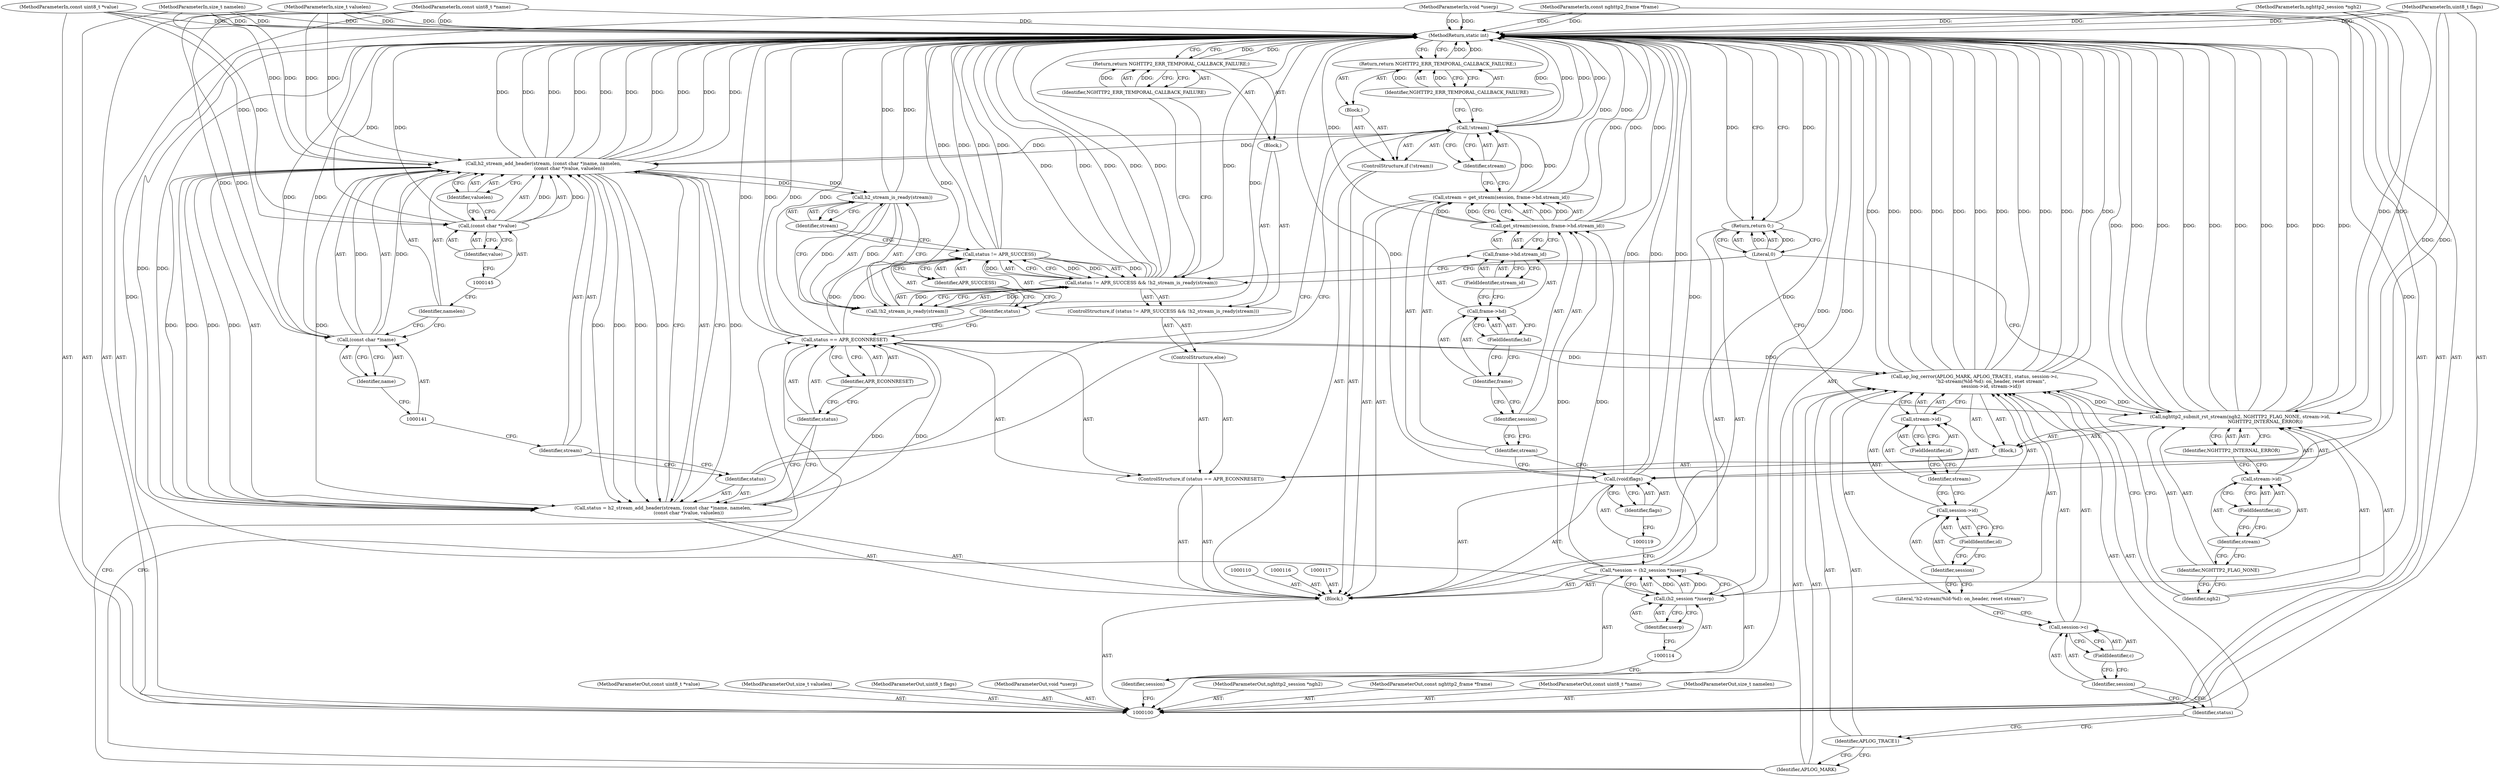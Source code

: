 digraph "0_httpd_29c63b786ae028d82405421585e91283c8fa0da3" {
"1000188" [label="(MethodReturn,static int)"];
"1000101" [label="(MethodParameterIn,nghttp2_session *ngh2)"];
"1000277" [label="(MethodParameterOut,nghttp2_session *ngh2)"];
"1000102" [label="(MethodParameterIn,const nghttp2_frame *frame)"];
"1000278" [label="(MethodParameterOut,const nghttp2_frame *frame)"];
"1000120" [label="(Identifier,flags)"];
"1000118" [label="(Call,(void)flags)"];
"1000123" [label="(Call,get_stream(session, frame->hd.stream_id))"];
"1000124" [label="(Identifier,session)"];
"1000125" [label="(Call,frame->hd.stream_id)"];
"1000126" [label="(Call,frame->hd)"];
"1000127" [label="(Identifier,frame)"];
"1000128" [label="(FieldIdentifier,hd)"];
"1000129" [label="(FieldIdentifier,stream_id)"];
"1000121" [label="(Call,stream = get_stream(session, frame->hd.stream_id))"];
"1000122" [label="(Identifier,stream)"];
"1000132" [label="(Identifier,stream)"];
"1000133" [label="(Block,)"];
"1000130" [label="(ControlStructure,if (!stream))"];
"1000131" [label="(Call,!stream)"];
"1000135" [label="(Identifier,NGHTTP2_ERR_TEMPORAL_CALLBACK_FAILURE)"];
"1000134" [label="(Return,return NGHTTP2_ERR_TEMPORAL_CALLBACK_FAILURE;)"];
"1000103" [label="(MethodParameterIn,const uint8_t *name)"];
"1000279" [label="(MethodParameterOut,const uint8_t *name)"];
"1000104" [label="(MethodParameterIn,size_t namelen)"];
"1000280" [label="(MethodParameterOut,size_t namelen)"];
"1000138" [label="(Call,h2_stream_add_header(stream, (const char *)name, namelen,\n                                   (const char *)value, valuelen))"];
"1000139" [label="(Identifier,stream)"];
"1000140" [label="(Call,(const char *)name)"];
"1000136" [label="(Call,status = h2_stream_add_header(stream, (const char *)name, namelen,\n                                   (const char *)value, valuelen))"];
"1000137" [label="(Identifier,status)"];
"1000142" [label="(Identifier,name)"];
"1000143" [label="(Identifier,namelen)"];
"1000144" [label="(Call,(const char *)value)"];
"1000146" [label="(Identifier,value)"];
"1000147" [label="(Identifier,valuelen)"];
"1000151" [label="(Identifier,APR_ECONNRESET)"];
"1000152" [label="(Block,)"];
"1000148" [label="(ControlStructure,if (status == APR_ECONNRESET))"];
"1000149" [label="(Call,status == APR_ECONNRESET)"];
"1000150" [label="(Identifier,status)"];
"1000154" [label="(Identifier,APLOG_MARK)"];
"1000155" [label="(Identifier,APLOG_TRACE1)"];
"1000156" [label="(Identifier,status)"];
"1000157" [label="(Call,session->c)"];
"1000158" [label="(Identifier,session)"];
"1000159" [label="(FieldIdentifier,c)"];
"1000153" [label="(Call,ap_log_cerror(APLOG_MARK, APLOG_TRACE1, status, session->c,\n                      \"h2-stream(%ld-%d): on_header, reset stream\",\n                      session->id, stream->id))"];
"1000160" [label="(Literal,\"h2-stream(%ld-%d): on_header, reset stream\")"];
"1000161" [label="(Call,session->id)"];
"1000162" [label="(Identifier,session)"];
"1000163" [label="(FieldIdentifier,id)"];
"1000164" [label="(Call,stream->id)"];
"1000165" [label="(Identifier,stream)"];
"1000166" [label="(FieldIdentifier,id)"];
"1000168" [label="(Identifier,ngh2)"];
"1000169" [label="(Identifier,NGHTTP2_FLAG_NONE)"];
"1000170" [label="(Call,stream->id)"];
"1000171" [label="(Identifier,stream)"];
"1000172" [label="(FieldIdentifier,id)"];
"1000167" [label="(Call,nghttp2_submit_rst_stream(ngh2, NGHTTP2_FLAG_NONE, stream->id,\n                                  NGHTTP2_INTERNAL_ERROR))"];
"1000173" [label="(Identifier,NGHTTP2_INTERNAL_ERROR)"];
"1000105" [label="(MethodParameterIn,const uint8_t *value)"];
"1000281" [label="(MethodParameterOut,const uint8_t *value)"];
"1000106" [label="(MethodParameterIn,size_t valuelen)"];
"1000282" [label="(MethodParameterOut,size_t valuelen)"];
"1000176" [label="(Call,status != APR_SUCCESS && !h2_stream_is_ready(stream))"];
"1000177" [label="(Call,status != APR_SUCCESS)"];
"1000178" [label="(Identifier,status)"];
"1000179" [label="(Identifier,APR_SUCCESS)"];
"1000180" [label="(Call,!h2_stream_is_ready(stream))"];
"1000181" [label="(Call,h2_stream_is_ready(stream))"];
"1000174" [label="(ControlStructure,else)"];
"1000182" [label="(Identifier,stream)"];
"1000183" [label="(Block,)"];
"1000175" [label="(ControlStructure,if (status != APR_SUCCESS && !h2_stream_is_ready(stream)))"];
"1000185" [label="(Identifier,NGHTTP2_ERR_TEMPORAL_CALLBACK_FAILURE)"];
"1000184" [label="(Return,return NGHTTP2_ERR_TEMPORAL_CALLBACK_FAILURE;)"];
"1000187" [label="(Literal,0)"];
"1000186" [label="(Return,return 0;)"];
"1000107" [label="(MethodParameterIn,uint8_t flags)"];
"1000283" [label="(MethodParameterOut,uint8_t flags)"];
"1000108" [label="(MethodParameterIn,void *userp)"];
"1000284" [label="(MethodParameterOut,void *userp)"];
"1000109" [label="(Block,)"];
"1000111" [label="(Call,*session = (h2_session *)userp)"];
"1000112" [label="(Identifier,session)"];
"1000113" [label="(Call,(h2_session *)userp)"];
"1000115" [label="(Identifier,userp)"];
"1000188" -> "1000100"  [label="AST: "];
"1000188" -> "1000134"  [label="CFG: "];
"1000188" -> "1000184"  [label="CFG: "];
"1000188" -> "1000186"  [label="CFG: "];
"1000167" -> "1000188"  [label="DDG: "];
"1000167" -> "1000188"  [label="DDG: "];
"1000167" -> "1000188"  [label="DDG: "];
"1000167" -> "1000188"  [label="DDG: "];
"1000167" -> "1000188"  [label="DDG: "];
"1000140" -> "1000188"  [label="DDG: "];
"1000123" -> "1000188"  [label="DDG: "];
"1000123" -> "1000188"  [label="DDG: "];
"1000108" -> "1000188"  [label="DDG: "];
"1000153" -> "1000188"  [label="DDG: "];
"1000153" -> "1000188"  [label="DDG: "];
"1000153" -> "1000188"  [label="DDG: "];
"1000153" -> "1000188"  [label="DDG: "];
"1000153" -> "1000188"  [label="DDG: "];
"1000153" -> "1000188"  [label="DDG: "];
"1000105" -> "1000188"  [label="DDG: "];
"1000138" -> "1000188"  [label="DDG: "];
"1000138" -> "1000188"  [label="DDG: "];
"1000138" -> "1000188"  [label="DDG: "];
"1000138" -> "1000188"  [label="DDG: "];
"1000138" -> "1000188"  [label="DDG: "];
"1000180" -> "1000188"  [label="DDG: "];
"1000118" -> "1000188"  [label="DDG: "];
"1000118" -> "1000188"  [label="DDG: "];
"1000102" -> "1000188"  [label="DDG: "];
"1000144" -> "1000188"  [label="DDG: "];
"1000106" -> "1000188"  [label="DDG: "];
"1000181" -> "1000188"  [label="DDG: "];
"1000177" -> "1000188"  [label="DDG: "];
"1000177" -> "1000188"  [label="DDG: "];
"1000107" -> "1000188"  [label="DDG: "];
"1000149" -> "1000188"  [label="DDG: "];
"1000149" -> "1000188"  [label="DDG: "];
"1000104" -> "1000188"  [label="DDG: "];
"1000121" -> "1000188"  [label="DDG: "];
"1000131" -> "1000188"  [label="DDG: "];
"1000131" -> "1000188"  [label="DDG: "];
"1000103" -> "1000188"  [label="DDG: "];
"1000113" -> "1000188"  [label="DDG: "];
"1000176" -> "1000188"  [label="DDG: "];
"1000176" -> "1000188"  [label="DDG: "];
"1000176" -> "1000188"  [label="DDG: "];
"1000111" -> "1000188"  [label="DDG: "];
"1000101" -> "1000188"  [label="DDG: "];
"1000136" -> "1000188"  [label="DDG: "];
"1000134" -> "1000188"  [label="DDG: "];
"1000184" -> "1000188"  [label="DDG: "];
"1000186" -> "1000188"  [label="DDG: "];
"1000101" -> "1000100"  [label="AST: "];
"1000101" -> "1000188"  [label="DDG: "];
"1000101" -> "1000167"  [label="DDG: "];
"1000277" -> "1000100"  [label="AST: "];
"1000102" -> "1000100"  [label="AST: "];
"1000102" -> "1000188"  [label="DDG: "];
"1000278" -> "1000100"  [label="AST: "];
"1000120" -> "1000118"  [label="AST: "];
"1000120" -> "1000119"  [label="CFG: "];
"1000118" -> "1000120"  [label="CFG: "];
"1000118" -> "1000109"  [label="AST: "];
"1000118" -> "1000120"  [label="CFG: "];
"1000119" -> "1000118"  [label="AST: "];
"1000120" -> "1000118"  [label="AST: "];
"1000122" -> "1000118"  [label="CFG: "];
"1000118" -> "1000188"  [label="DDG: "];
"1000118" -> "1000188"  [label="DDG: "];
"1000107" -> "1000118"  [label="DDG: "];
"1000123" -> "1000121"  [label="AST: "];
"1000123" -> "1000125"  [label="CFG: "];
"1000124" -> "1000123"  [label="AST: "];
"1000125" -> "1000123"  [label="AST: "];
"1000121" -> "1000123"  [label="CFG: "];
"1000123" -> "1000188"  [label="DDG: "];
"1000123" -> "1000188"  [label="DDG: "];
"1000123" -> "1000121"  [label="DDG: "];
"1000123" -> "1000121"  [label="DDG: "];
"1000111" -> "1000123"  [label="DDG: "];
"1000124" -> "1000123"  [label="AST: "];
"1000124" -> "1000122"  [label="CFG: "];
"1000127" -> "1000124"  [label="CFG: "];
"1000125" -> "1000123"  [label="AST: "];
"1000125" -> "1000129"  [label="CFG: "];
"1000126" -> "1000125"  [label="AST: "];
"1000129" -> "1000125"  [label="AST: "];
"1000123" -> "1000125"  [label="CFG: "];
"1000126" -> "1000125"  [label="AST: "];
"1000126" -> "1000128"  [label="CFG: "];
"1000127" -> "1000126"  [label="AST: "];
"1000128" -> "1000126"  [label="AST: "];
"1000129" -> "1000126"  [label="CFG: "];
"1000127" -> "1000126"  [label="AST: "];
"1000127" -> "1000124"  [label="CFG: "];
"1000128" -> "1000127"  [label="CFG: "];
"1000128" -> "1000126"  [label="AST: "];
"1000128" -> "1000127"  [label="CFG: "];
"1000126" -> "1000128"  [label="CFG: "];
"1000129" -> "1000125"  [label="AST: "];
"1000129" -> "1000126"  [label="CFG: "];
"1000125" -> "1000129"  [label="CFG: "];
"1000121" -> "1000109"  [label="AST: "];
"1000121" -> "1000123"  [label="CFG: "];
"1000122" -> "1000121"  [label="AST: "];
"1000123" -> "1000121"  [label="AST: "];
"1000132" -> "1000121"  [label="CFG: "];
"1000121" -> "1000188"  [label="DDG: "];
"1000123" -> "1000121"  [label="DDG: "];
"1000123" -> "1000121"  [label="DDG: "];
"1000121" -> "1000131"  [label="DDG: "];
"1000122" -> "1000121"  [label="AST: "];
"1000122" -> "1000118"  [label="CFG: "];
"1000124" -> "1000122"  [label="CFG: "];
"1000132" -> "1000131"  [label="AST: "];
"1000132" -> "1000121"  [label="CFG: "];
"1000131" -> "1000132"  [label="CFG: "];
"1000133" -> "1000130"  [label="AST: "];
"1000134" -> "1000133"  [label="AST: "];
"1000130" -> "1000109"  [label="AST: "];
"1000131" -> "1000130"  [label="AST: "];
"1000133" -> "1000130"  [label="AST: "];
"1000131" -> "1000130"  [label="AST: "];
"1000131" -> "1000132"  [label="CFG: "];
"1000132" -> "1000131"  [label="AST: "];
"1000135" -> "1000131"  [label="CFG: "];
"1000137" -> "1000131"  [label="CFG: "];
"1000131" -> "1000188"  [label="DDG: "];
"1000131" -> "1000188"  [label="DDG: "];
"1000121" -> "1000131"  [label="DDG: "];
"1000131" -> "1000138"  [label="DDG: "];
"1000135" -> "1000134"  [label="AST: "];
"1000135" -> "1000131"  [label="CFG: "];
"1000134" -> "1000135"  [label="CFG: "];
"1000135" -> "1000134"  [label="DDG: "];
"1000134" -> "1000133"  [label="AST: "];
"1000134" -> "1000135"  [label="CFG: "];
"1000135" -> "1000134"  [label="AST: "];
"1000188" -> "1000134"  [label="CFG: "];
"1000134" -> "1000188"  [label="DDG: "];
"1000135" -> "1000134"  [label="DDG: "];
"1000103" -> "1000100"  [label="AST: "];
"1000103" -> "1000188"  [label="DDG: "];
"1000103" -> "1000140"  [label="DDG: "];
"1000279" -> "1000100"  [label="AST: "];
"1000104" -> "1000100"  [label="AST: "];
"1000104" -> "1000188"  [label="DDG: "];
"1000104" -> "1000138"  [label="DDG: "];
"1000280" -> "1000100"  [label="AST: "];
"1000138" -> "1000136"  [label="AST: "];
"1000138" -> "1000147"  [label="CFG: "];
"1000139" -> "1000138"  [label="AST: "];
"1000140" -> "1000138"  [label="AST: "];
"1000143" -> "1000138"  [label="AST: "];
"1000144" -> "1000138"  [label="AST: "];
"1000147" -> "1000138"  [label="AST: "];
"1000136" -> "1000138"  [label="CFG: "];
"1000138" -> "1000188"  [label="DDG: "];
"1000138" -> "1000188"  [label="DDG: "];
"1000138" -> "1000188"  [label="DDG: "];
"1000138" -> "1000188"  [label="DDG: "];
"1000138" -> "1000188"  [label="DDG: "];
"1000138" -> "1000136"  [label="DDG: "];
"1000138" -> "1000136"  [label="DDG: "];
"1000138" -> "1000136"  [label="DDG: "];
"1000138" -> "1000136"  [label="DDG: "];
"1000138" -> "1000136"  [label="DDG: "];
"1000131" -> "1000138"  [label="DDG: "];
"1000140" -> "1000138"  [label="DDG: "];
"1000104" -> "1000138"  [label="DDG: "];
"1000144" -> "1000138"  [label="DDG: "];
"1000106" -> "1000138"  [label="DDG: "];
"1000138" -> "1000181"  [label="DDG: "];
"1000139" -> "1000138"  [label="AST: "];
"1000139" -> "1000137"  [label="CFG: "];
"1000141" -> "1000139"  [label="CFG: "];
"1000140" -> "1000138"  [label="AST: "];
"1000140" -> "1000142"  [label="CFG: "];
"1000141" -> "1000140"  [label="AST: "];
"1000142" -> "1000140"  [label="AST: "];
"1000143" -> "1000140"  [label="CFG: "];
"1000140" -> "1000188"  [label="DDG: "];
"1000140" -> "1000138"  [label="DDG: "];
"1000103" -> "1000140"  [label="DDG: "];
"1000136" -> "1000109"  [label="AST: "];
"1000136" -> "1000138"  [label="CFG: "];
"1000137" -> "1000136"  [label="AST: "];
"1000138" -> "1000136"  [label="AST: "];
"1000150" -> "1000136"  [label="CFG: "];
"1000136" -> "1000188"  [label="DDG: "];
"1000138" -> "1000136"  [label="DDG: "];
"1000138" -> "1000136"  [label="DDG: "];
"1000138" -> "1000136"  [label="DDG: "];
"1000138" -> "1000136"  [label="DDG: "];
"1000138" -> "1000136"  [label="DDG: "];
"1000136" -> "1000149"  [label="DDG: "];
"1000137" -> "1000136"  [label="AST: "];
"1000137" -> "1000131"  [label="CFG: "];
"1000139" -> "1000137"  [label="CFG: "];
"1000142" -> "1000140"  [label="AST: "];
"1000142" -> "1000141"  [label="CFG: "];
"1000140" -> "1000142"  [label="CFG: "];
"1000143" -> "1000138"  [label="AST: "];
"1000143" -> "1000140"  [label="CFG: "];
"1000145" -> "1000143"  [label="CFG: "];
"1000144" -> "1000138"  [label="AST: "];
"1000144" -> "1000146"  [label="CFG: "];
"1000145" -> "1000144"  [label="AST: "];
"1000146" -> "1000144"  [label="AST: "];
"1000147" -> "1000144"  [label="CFG: "];
"1000144" -> "1000188"  [label="DDG: "];
"1000144" -> "1000138"  [label="DDG: "];
"1000105" -> "1000144"  [label="DDG: "];
"1000146" -> "1000144"  [label="AST: "];
"1000146" -> "1000145"  [label="CFG: "];
"1000144" -> "1000146"  [label="CFG: "];
"1000147" -> "1000138"  [label="AST: "];
"1000147" -> "1000144"  [label="CFG: "];
"1000138" -> "1000147"  [label="CFG: "];
"1000151" -> "1000149"  [label="AST: "];
"1000151" -> "1000150"  [label="CFG: "];
"1000149" -> "1000151"  [label="CFG: "];
"1000152" -> "1000148"  [label="AST: "];
"1000153" -> "1000152"  [label="AST: "];
"1000167" -> "1000152"  [label="AST: "];
"1000148" -> "1000109"  [label="AST: "];
"1000149" -> "1000148"  [label="AST: "];
"1000152" -> "1000148"  [label="AST: "];
"1000174" -> "1000148"  [label="AST: "];
"1000149" -> "1000148"  [label="AST: "];
"1000149" -> "1000151"  [label="CFG: "];
"1000150" -> "1000149"  [label="AST: "];
"1000151" -> "1000149"  [label="AST: "];
"1000154" -> "1000149"  [label="CFG: "];
"1000178" -> "1000149"  [label="CFG: "];
"1000149" -> "1000188"  [label="DDG: "];
"1000149" -> "1000188"  [label="DDG: "];
"1000136" -> "1000149"  [label="DDG: "];
"1000149" -> "1000153"  [label="DDG: "];
"1000149" -> "1000177"  [label="DDG: "];
"1000150" -> "1000149"  [label="AST: "];
"1000150" -> "1000136"  [label="CFG: "];
"1000151" -> "1000150"  [label="CFG: "];
"1000154" -> "1000153"  [label="AST: "];
"1000154" -> "1000149"  [label="CFG: "];
"1000155" -> "1000154"  [label="CFG: "];
"1000155" -> "1000153"  [label="AST: "];
"1000155" -> "1000154"  [label="CFG: "];
"1000156" -> "1000155"  [label="CFG: "];
"1000156" -> "1000153"  [label="AST: "];
"1000156" -> "1000155"  [label="CFG: "];
"1000158" -> "1000156"  [label="CFG: "];
"1000157" -> "1000153"  [label="AST: "];
"1000157" -> "1000159"  [label="CFG: "];
"1000158" -> "1000157"  [label="AST: "];
"1000159" -> "1000157"  [label="AST: "];
"1000160" -> "1000157"  [label="CFG: "];
"1000158" -> "1000157"  [label="AST: "];
"1000158" -> "1000156"  [label="CFG: "];
"1000159" -> "1000158"  [label="CFG: "];
"1000159" -> "1000157"  [label="AST: "];
"1000159" -> "1000158"  [label="CFG: "];
"1000157" -> "1000159"  [label="CFG: "];
"1000153" -> "1000152"  [label="AST: "];
"1000153" -> "1000164"  [label="CFG: "];
"1000154" -> "1000153"  [label="AST: "];
"1000155" -> "1000153"  [label="AST: "];
"1000156" -> "1000153"  [label="AST: "];
"1000157" -> "1000153"  [label="AST: "];
"1000160" -> "1000153"  [label="AST: "];
"1000161" -> "1000153"  [label="AST: "];
"1000164" -> "1000153"  [label="AST: "];
"1000168" -> "1000153"  [label="CFG: "];
"1000153" -> "1000188"  [label="DDG: "];
"1000153" -> "1000188"  [label="DDG: "];
"1000153" -> "1000188"  [label="DDG: "];
"1000153" -> "1000188"  [label="DDG: "];
"1000153" -> "1000188"  [label="DDG: "];
"1000153" -> "1000188"  [label="DDG: "];
"1000149" -> "1000153"  [label="DDG: "];
"1000153" -> "1000167"  [label="DDG: "];
"1000160" -> "1000153"  [label="AST: "];
"1000160" -> "1000157"  [label="CFG: "];
"1000162" -> "1000160"  [label="CFG: "];
"1000161" -> "1000153"  [label="AST: "];
"1000161" -> "1000163"  [label="CFG: "];
"1000162" -> "1000161"  [label="AST: "];
"1000163" -> "1000161"  [label="AST: "];
"1000165" -> "1000161"  [label="CFG: "];
"1000162" -> "1000161"  [label="AST: "];
"1000162" -> "1000160"  [label="CFG: "];
"1000163" -> "1000162"  [label="CFG: "];
"1000163" -> "1000161"  [label="AST: "];
"1000163" -> "1000162"  [label="CFG: "];
"1000161" -> "1000163"  [label="CFG: "];
"1000164" -> "1000153"  [label="AST: "];
"1000164" -> "1000166"  [label="CFG: "];
"1000165" -> "1000164"  [label="AST: "];
"1000166" -> "1000164"  [label="AST: "];
"1000153" -> "1000164"  [label="CFG: "];
"1000165" -> "1000164"  [label="AST: "];
"1000165" -> "1000161"  [label="CFG: "];
"1000166" -> "1000165"  [label="CFG: "];
"1000166" -> "1000164"  [label="AST: "];
"1000166" -> "1000165"  [label="CFG: "];
"1000164" -> "1000166"  [label="CFG: "];
"1000168" -> "1000167"  [label="AST: "];
"1000168" -> "1000153"  [label="CFG: "];
"1000169" -> "1000168"  [label="CFG: "];
"1000169" -> "1000167"  [label="AST: "];
"1000169" -> "1000168"  [label="CFG: "];
"1000171" -> "1000169"  [label="CFG: "];
"1000170" -> "1000167"  [label="AST: "];
"1000170" -> "1000172"  [label="CFG: "];
"1000171" -> "1000170"  [label="AST: "];
"1000172" -> "1000170"  [label="AST: "];
"1000173" -> "1000170"  [label="CFG: "];
"1000171" -> "1000170"  [label="AST: "];
"1000171" -> "1000169"  [label="CFG: "];
"1000172" -> "1000171"  [label="CFG: "];
"1000172" -> "1000170"  [label="AST: "];
"1000172" -> "1000171"  [label="CFG: "];
"1000170" -> "1000172"  [label="CFG: "];
"1000167" -> "1000152"  [label="AST: "];
"1000167" -> "1000173"  [label="CFG: "];
"1000168" -> "1000167"  [label="AST: "];
"1000169" -> "1000167"  [label="AST: "];
"1000170" -> "1000167"  [label="AST: "];
"1000173" -> "1000167"  [label="AST: "];
"1000187" -> "1000167"  [label="CFG: "];
"1000167" -> "1000188"  [label="DDG: "];
"1000167" -> "1000188"  [label="DDG: "];
"1000167" -> "1000188"  [label="DDG: "];
"1000167" -> "1000188"  [label="DDG: "];
"1000167" -> "1000188"  [label="DDG: "];
"1000101" -> "1000167"  [label="DDG: "];
"1000153" -> "1000167"  [label="DDG: "];
"1000173" -> "1000167"  [label="AST: "];
"1000173" -> "1000170"  [label="CFG: "];
"1000167" -> "1000173"  [label="CFG: "];
"1000105" -> "1000100"  [label="AST: "];
"1000105" -> "1000188"  [label="DDG: "];
"1000105" -> "1000144"  [label="DDG: "];
"1000281" -> "1000100"  [label="AST: "];
"1000106" -> "1000100"  [label="AST: "];
"1000106" -> "1000188"  [label="DDG: "];
"1000106" -> "1000138"  [label="DDG: "];
"1000282" -> "1000100"  [label="AST: "];
"1000176" -> "1000175"  [label="AST: "];
"1000176" -> "1000177"  [label="CFG: "];
"1000176" -> "1000180"  [label="CFG: "];
"1000177" -> "1000176"  [label="AST: "];
"1000180" -> "1000176"  [label="AST: "];
"1000185" -> "1000176"  [label="CFG: "];
"1000187" -> "1000176"  [label="CFG: "];
"1000176" -> "1000188"  [label="DDG: "];
"1000176" -> "1000188"  [label="DDG: "];
"1000176" -> "1000188"  [label="DDG: "];
"1000177" -> "1000176"  [label="DDG: "];
"1000177" -> "1000176"  [label="DDG: "];
"1000180" -> "1000176"  [label="DDG: "];
"1000177" -> "1000176"  [label="AST: "];
"1000177" -> "1000179"  [label="CFG: "];
"1000178" -> "1000177"  [label="AST: "];
"1000179" -> "1000177"  [label="AST: "];
"1000182" -> "1000177"  [label="CFG: "];
"1000176" -> "1000177"  [label="CFG: "];
"1000177" -> "1000188"  [label="DDG: "];
"1000177" -> "1000188"  [label="DDG: "];
"1000177" -> "1000176"  [label="DDG: "];
"1000177" -> "1000176"  [label="DDG: "];
"1000149" -> "1000177"  [label="DDG: "];
"1000178" -> "1000177"  [label="AST: "];
"1000178" -> "1000149"  [label="CFG: "];
"1000179" -> "1000178"  [label="CFG: "];
"1000179" -> "1000177"  [label="AST: "];
"1000179" -> "1000178"  [label="CFG: "];
"1000177" -> "1000179"  [label="CFG: "];
"1000180" -> "1000176"  [label="AST: "];
"1000180" -> "1000181"  [label="CFG: "];
"1000181" -> "1000180"  [label="AST: "];
"1000176" -> "1000180"  [label="CFG: "];
"1000180" -> "1000188"  [label="DDG: "];
"1000180" -> "1000176"  [label="DDG: "];
"1000181" -> "1000180"  [label="DDG: "];
"1000181" -> "1000180"  [label="AST: "];
"1000181" -> "1000182"  [label="CFG: "];
"1000182" -> "1000181"  [label="AST: "];
"1000180" -> "1000181"  [label="CFG: "];
"1000181" -> "1000188"  [label="DDG: "];
"1000181" -> "1000180"  [label="DDG: "];
"1000138" -> "1000181"  [label="DDG: "];
"1000174" -> "1000148"  [label="AST: "];
"1000175" -> "1000174"  [label="AST: "];
"1000182" -> "1000181"  [label="AST: "];
"1000182" -> "1000177"  [label="CFG: "];
"1000181" -> "1000182"  [label="CFG: "];
"1000183" -> "1000175"  [label="AST: "];
"1000184" -> "1000183"  [label="AST: "];
"1000175" -> "1000174"  [label="AST: "];
"1000176" -> "1000175"  [label="AST: "];
"1000183" -> "1000175"  [label="AST: "];
"1000185" -> "1000184"  [label="AST: "];
"1000185" -> "1000176"  [label="CFG: "];
"1000184" -> "1000185"  [label="CFG: "];
"1000185" -> "1000184"  [label="DDG: "];
"1000184" -> "1000183"  [label="AST: "];
"1000184" -> "1000185"  [label="CFG: "];
"1000185" -> "1000184"  [label="AST: "];
"1000188" -> "1000184"  [label="CFG: "];
"1000184" -> "1000188"  [label="DDG: "];
"1000185" -> "1000184"  [label="DDG: "];
"1000187" -> "1000186"  [label="AST: "];
"1000187" -> "1000167"  [label="CFG: "];
"1000187" -> "1000176"  [label="CFG: "];
"1000186" -> "1000187"  [label="CFG: "];
"1000187" -> "1000186"  [label="DDG: "];
"1000186" -> "1000109"  [label="AST: "];
"1000186" -> "1000187"  [label="CFG: "];
"1000187" -> "1000186"  [label="AST: "];
"1000188" -> "1000186"  [label="CFG: "];
"1000186" -> "1000188"  [label="DDG: "];
"1000187" -> "1000186"  [label="DDG: "];
"1000107" -> "1000100"  [label="AST: "];
"1000107" -> "1000188"  [label="DDG: "];
"1000107" -> "1000118"  [label="DDG: "];
"1000283" -> "1000100"  [label="AST: "];
"1000108" -> "1000100"  [label="AST: "];
"1000108" -> "1000188"  [label="DDG: "];
"1000108" -> "1000113"  [label="DDG: "];
"1000284" -> "1000100"  [label="AST: "];
"1000109" -> "1000100"  [label="AST: "];
"1000110" -> "1000109"  [label="AST: "];
"1000111" -> "1000109"  [label="AST: "];
"1000116" -> "1000109"  [label="AST: "];
"1000117" -> "1000109"  [label="AST: "];
"1000118" -> "1000109"  [label="AST: "];
"1000121" -> "1000109"  [label="AST: "];
"1000130" -> "1000109"  [label="AST: "];
"1000136" -> "1000109"  [label="AST: "];
"1000148" -> "1000109"  [label="AST: "];
"1000186" -> "1000109"  [label="AST: "];
"1000111" -> "1000109"  [label="AST: "];
"1000111" -> "1000113"  [label="CFG: "];
"1000112" -> "1000111"  [label="AST: "];
"1000113" -> "1000111"  [label="AST: "];
"1000119" -> "1000111"  [label="CFG: "];
"1000111" -> "1000188"  [label="DDG: "];
"1000113" -> "1000111"  [label="DDG: "];
"1000111" -> "1000123"  [label="DDG: "];
"1000112" -> "1000111"  [label="AST: "];
"1000112" -> "1000100"  [label="CFG: "];
"1000114" -> "1000112"  [label="CFG: "];
"1000113" -> "1000111"  [label="AST: "];
"1000113" -> "1000115"  [label="CFG: "];
"1000114" -> "1000113"  [label="AST: "];
"1000115" -> "1000113"  [label="AST: "];
"1000111" -> "1000113"  [label="CFG: "];
"1000113" -> "1000188"  [label="DDG: "];
"1000113" -> "1000111"  [label="DDG: "];
"1000108" -> "1000113"  [label="DDG: "];
"1000115" -> "1000113"  [label="AST: "];
"1000115" -> "1000114"  [label="CFG: "];
"1000113" -> "1000115"  [label="CFG: "];
}
